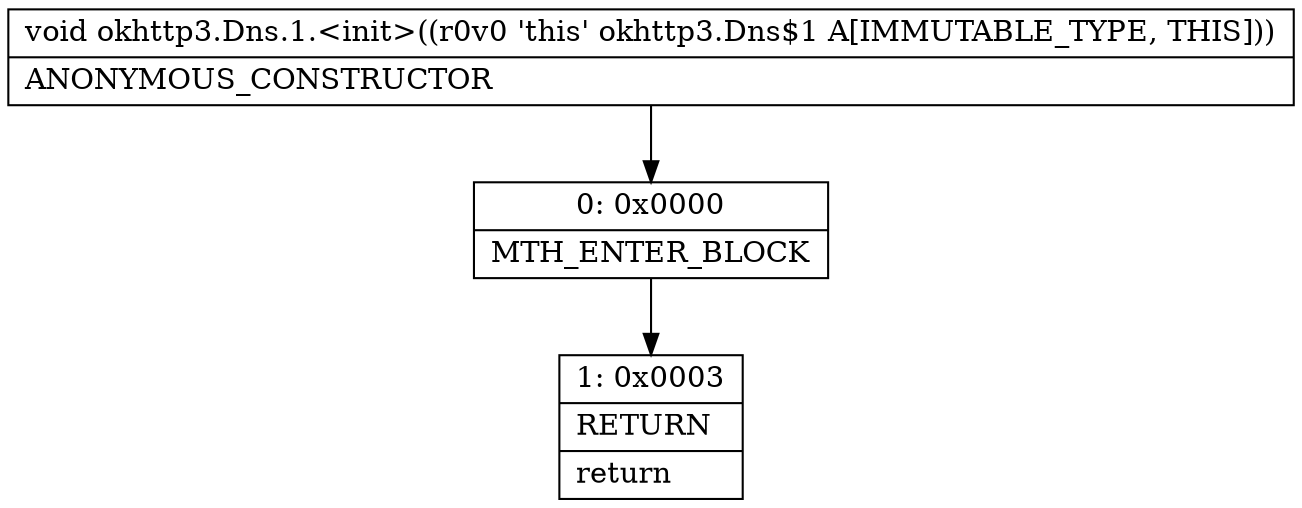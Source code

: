 digraph "CFG forokhttp3.Dns.1.\<init\>()V" {
Node_0 [shape=record,label="{0\:\ 0x0000|MTH_ENTER_BLOCK\l}"];
Node_1 [shape=record,label="{1\:\ 0x0003|RETURN\l|return\l}"];
MethodNode[shape=record,label="{void okhttp3.Dns.1.\<init\>((r0v0 'this' okhttp3.Dns$1 A[IMMUTABLE_TYPE, THIS]))  | ANONYMOUS_CONSTRUCTOR\l}"];
MethodNode -> Node_0;
Node_0 -> Node_1;
}


